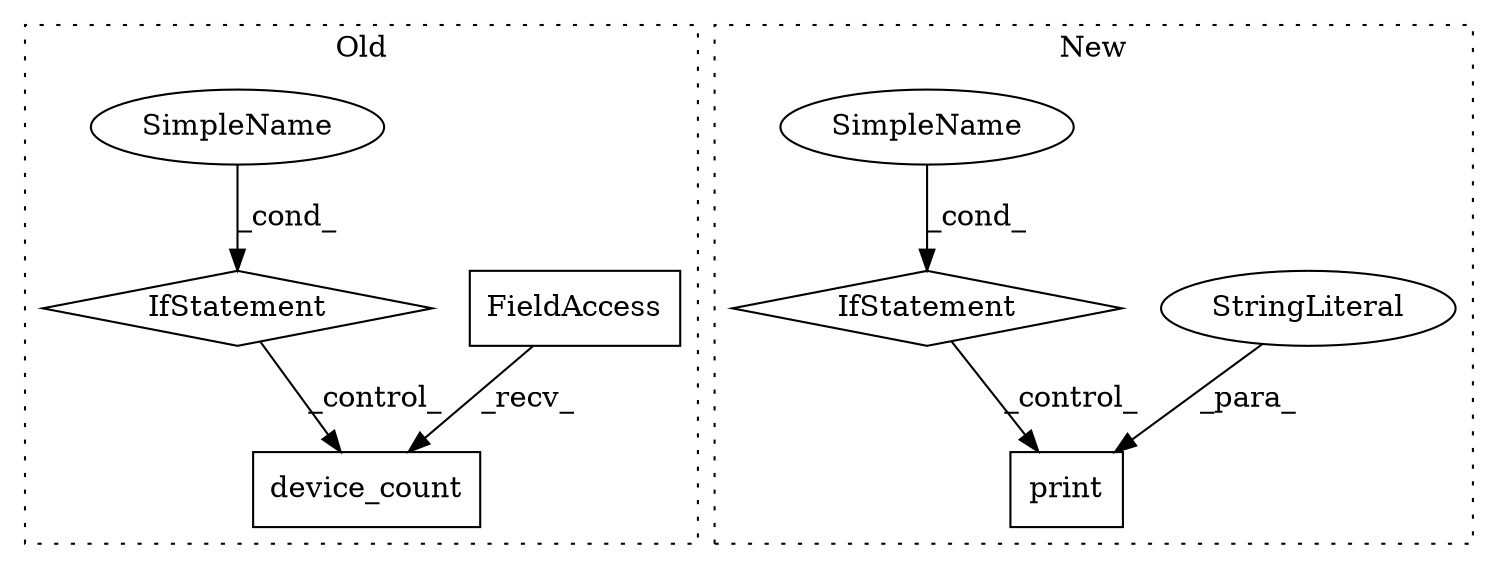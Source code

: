 digraph G {
subgraph cluster0 {
1 [label="device_count" a="32" s="11182" l="14" shape="box"];
3 [label="FieldAccess" a="22" s="11171" l="10" shape="box"];
4 [label="IfStatement" a="25" s="10994,11063" l="4,2" shape="diamond"];
7 [label="SimpleName" a="42" s="" l="" shape="ellipse"];
label = "Old";
style="dotted";
}
subgraph cluster1 {
2 [label="IfStatement" a="25" s="15124,15162" l="10,2" shape="diamond"];
5 [label="print" a="32" s="15200,15255" l="6,1" shape="box"];
6 [label="StringLiteral" a="45" s="15206" l="49" shape="ellipse"];
8 [label="SimpleName" a="42" s="" l="" shape="ellipse"];
label = "New";
style="dotted";
}
2 -> 5 [label="_control_"];
3 -> 1 [label="_recv_"];
4 -> 1 [label="_control_"];
6 -> 5 [label="_para_"];
7 -> 4 [label="_cond_"];
8 -> 2 [label="_cond_"];
}